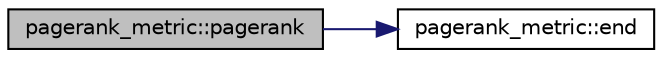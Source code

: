 digraph "pagerank_metric::pagerank"
{
 // INTERACTIVE_SVG=YES
 // LATEX_PDF_SIZE
  edge [fontname="Helvetica",fontsize="10",labelfontname="Helvetica",labelfontsize="10"];
  node [fontname="Helvetica",fontsize="10",shape=record];
  rankdir="LR";
  Node1 [label="pagerank_metric::pagerank",height=0.2,width=0.4,color="black", fillcolor="grey75", style="filled", fontcolor="black",tooltip=" "];
  Node1 -> Node2 [color="midnightblue",fontsize="10",style="solid",fontname="Helvetica"];
  Node2 [label="pagerank_metric::end",height=0.2,width=0.4,color="black", fillcolor="white", style="filled",URL="$classpagerank__metric.html#a5645a223f536ec244149aa2c502fef74",tooltip=" "];
}
